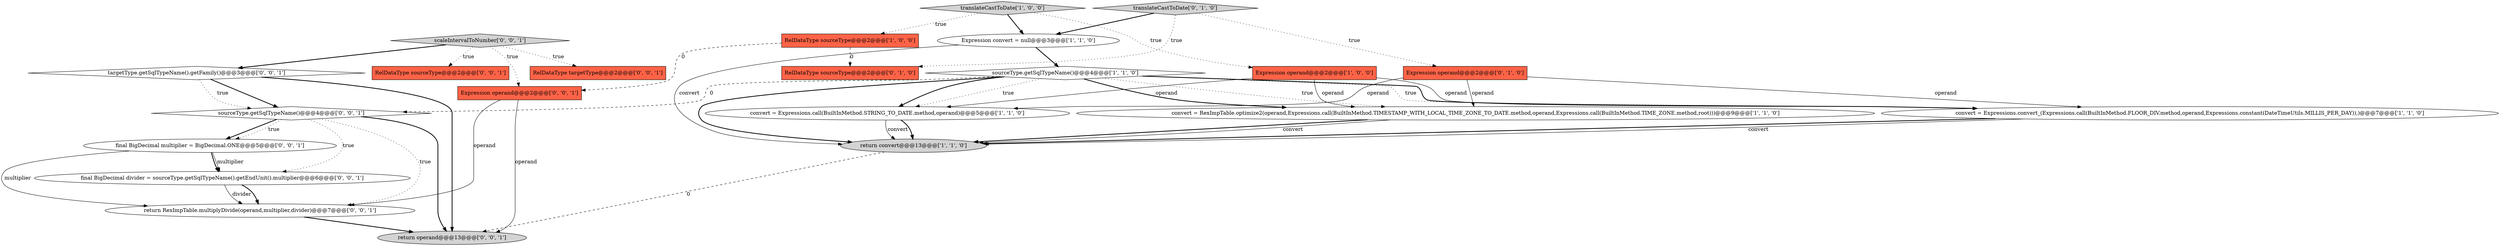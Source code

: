 digraph {
7 [style = filled, label = "convert = Expressions.convert_(Expressions.call(BuiltInMethod.FLOOR_DIV.method,operand,Expressions.constant(DateTimeUtils.MILLIS_PER_DAY)),)@@@7@@@['1', '1', '0']", fillcolor = white, shape = ellipse image = "AAA0AAABBB1BBB"];
4 [style = filled, label = "sourceType.getSqlTypeName()@@@4@@@['1', '1', '0']", fillcolor = white, shape = diamond image = "AAA0AAABBB1BBB"];
20 [style = filled, label = "return RexImpTable.multiplyDivide(operand,multiplier,divider)@@@7@@@['0', '0', '1']", fillcolor = white, shape = ellipse image = "AAA0AAABBB3BBB"];
3 [style = filled, label = "translateCastToDate['1', '0', '0']", fillcolor = lightgray, shape = diamond image = "AAA0AAABBB1BBB"];
5 [style = filled, label = "convert = Expressions.call(BuiltInMethod.STRING_TO_DATE.method,operand)@@@5@@@['1', '1', '0']", fillcolor = white, shape = ellipse image = "AAA0AAABBB1BBB"];
2 [style = filled, label = "RelDataType sourceType@@@2@@@['1', '0', '0']", fillcolor = tomato, shape = box image = "AAA1AAABBB1BBB"];
19 [style = filled, label = "scaleIntervalToNumber['0', '0', '1']", fillcolor = lightgray, shape = diamond image = "AAA0AAABBB3BBB"];
12 [style = filled, label = "return operand@@@13@@@['0', '0', '1']", fillcolor = lightgray, shape = ellipse image = "AAA0AAABBB3BBB"];
16 [style = filled, label = "sourceType.getSqlTypeName()@@@4@@@['0', '0', '1']", fillcolor = white, shape = diamond image = "AAA0AAABBB3BBB"];
0 [style = filled, label = "return convert@@@13@@@['1', '1', '0']", fillcolor = lightgray, shape = ellipse image = "AAA0AAABBB1BBB"];
6 [style = filled, label = "Expression convert = null@@@3@@@['1', '1', '0']", fillcolor = white, shape = ellipse image = "AAA0AAABBB1BBB"];
15 [style = filled, label = "RelDataType targetType@@@2@@@['0', '0', '1']", fillcolor = tomato, shape = box image = "AAA0AAABBB3BBB"];
14 [style = filled, label = "targetType.getSqlTypeName().getFamily()@@@3@@@['0', '0', '1']", fillcolor = white, shape = diamond image = "AAA0AAABBB3BBB"];
13 [style = filled, label = "final BigDecimal multiplier = BigDecimal.ONE@@@5@@@['0', '0', '1']", fillcolor = white, shape = ellipse image = "AAA0AAABBB3BBB"];
17 [style = filled, label = "final BigDecimal divider = sourceType.getSqlTypeName().getEndUnit().multiplier@@@6@@@['0', '0', '1']", fillcolor = white, shape = ellipse image = "AAA0AAABBB3BBB"];
18 [style = filled, label = "RelDataType sourceType@@@2@@@['0', '0', '1']", fillcolor = tomato, shape = box image = "AAA0AAABBB3BBB"];
9 [style = filled, label = "Expression operand@@@2@@@['0', '1', '0']", fillcolor = tomato, shape = box image = "AAA0AAABBB2BBB"];
1 [style = filled, label = "Expression operand@@@2@@@['1', '0', '0']", fillcolor = tomato, shape = box image = "AAA0AAABBB1BBB"];
11 [style = filled, label = "translateCastToDate['0', '1', '0']", fillcolor = lightgray, shape = diamond image = "AAA0AAABBB2BBB"];
21 [style = filled, label = "Expression operand@@@2@@@['0', '0', '1']", fillcolor = tomato, shape = box image = "AAA0AAABBB3BBB"];
8 [style = filled, label = "convert = RexImpTable.optimize2(operand,Expressions.call(BuiltInMethod.TIMESTAMP_WITH_LOCAL_TIME_ZONE_TO_DATE.method,operand,Expressions.call(BuiltInMethod.TIME_ZONE.method,root)))@@@9@@@['1', '1', '0']", fillcolor = white, shape = ellipse image = "AAA0AAABBB1BBB"];
10 [style = filled, label = "RelDataType sourceType@@@2@@@['0', '1', '0']", fillcolor = tomato, shape = box image = "AAA1AAABBB2BBB"];
14->16 [style = bold, label=""];
4->5 [style = dotted, label="true"];
16->13 [style = bold, label=""];
4->16 [style = dashed, label="0"];
16->13 [style = dotted, label="true"];
11->10 [style = dotted, label="true"];
13->20 [style = solid, label="multiplier"];
11->6 [style = bold, label=""];
16->17 [style = dotted, label="true"];
1->5 [style = solid, label="operand"];
19->18 [style = dotted, label="true"];
1->8 [style = solid, label="operand"];
5->0 [style = solid, label="convert"];
4->8 [style = dotted, label="true"];
4->7 [style = dotted, label="true"];
3->6 [style = bold, label=""];
21->20 [style = solid, label="operand"];
11->9 [style = dotted, label="true"];
7->0 [style = bold, label=""];
16->20 [style = dotted, label="true"];
13->17 [style = solid, label="multiplier"];
19->21 [style = dotted, label="true"];
0->12 [style = dashed, label="0"];
19->15 [style = dotted, label="true"];
4->7 [style = bold, label=""];
6->0 [style = solid, label="convert"];
2->10 [style = dashed, label="0"];
4->0 [style = bold, label=""];
8->0 [style = bold, label=""];
14->16 [style = dotted, label="true"];
6->4 [style = bold, label=""];
13->17 [style = bold, label=""];
9->7 [style = solid, label="operand"];
8->0 [style = solid, label="convert"];
1->7 [style = solid, label="operand"];
19->14 [style = bold, label=""];
5->0 [style = bold, label=""];
2->21 [style = dashed, label="0"];
21->12 [style = solid, label="operand"];
14->12 [style = bold, label=""];
7->0 [style = solid, label="convert"];
20->12 [style = bold, label=""];
17->20 [style = solid, label="divider"];
4->8 [style = bold, label=""];
9->5 [style = solid, label="operand"];
4->5 [style = bold, label=""];
16->12 [style = bold, label=""];
3->1 [style = dotted, label="true"];
3->2 [style = dotted, label="true"];
9->8 [style = solid, label="operand"];
17->20 [style = bold, label=""];
}
